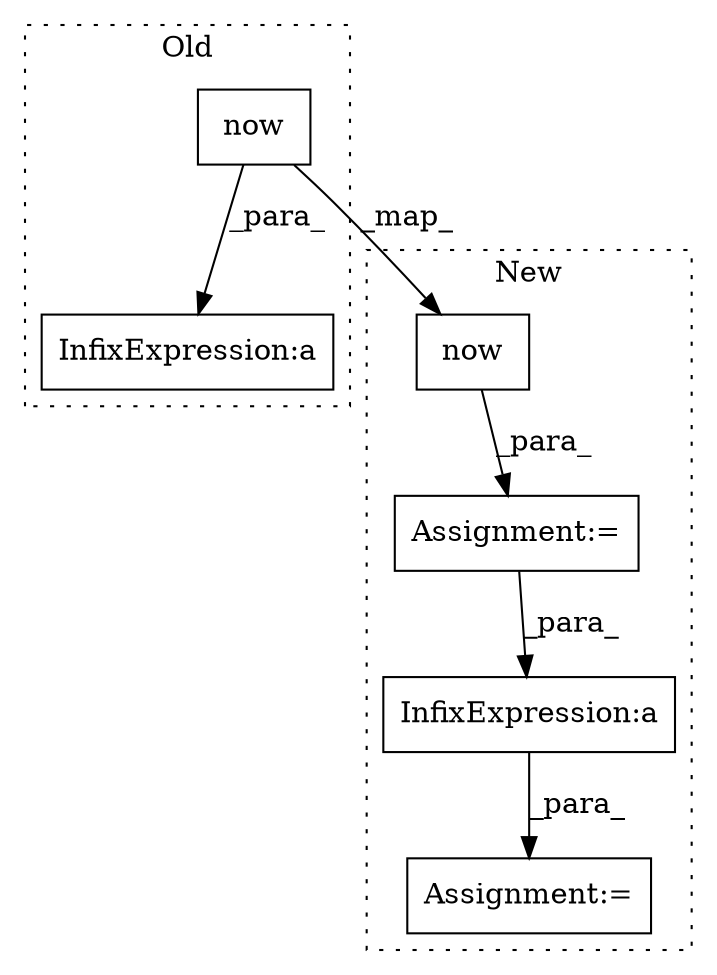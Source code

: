 digraph G {
subgraph cluster0 {
1 [label="now" a="32" s="1750" l="5" shape="box"];
6 [label="InfixExpression:a" a="27" s="1755" l="3" shape="box"];
label = "Old";
style="dotted";
}
subgraph cluster1 {
2 [label="now" a="32" s="3883" l="5" shape="box"];
3 [label="Assignment:=" a="7" s="4336" l="1" shape="box"];
4 [label="Assignment:=" a="7" s="4266" l="1" shape="box"];
5 [label="InfixExpression:a" a="27" s="4343" l="3" shape="box"];
label = "New";
style="dotted";
}
1 -> 6 [label="_para_"];
1 -> 2 [label="_map_"];
2 -> 4 [label="_para_"];
4 -> 5 [label="_para_"];
5 -> 3 [label="_para_"];
}
